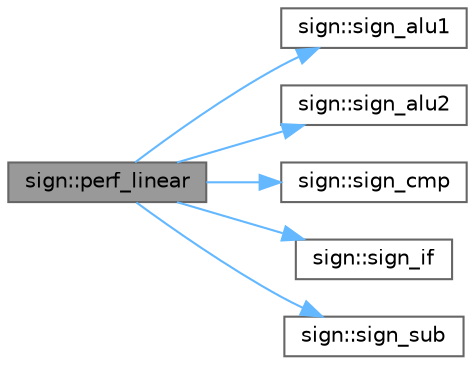 digraph "sign::perf_linear"
{
 // LATEX_PDF_SIZE
  bgcolor="transparent";
  edge [fontname=Helvetica,fontsize=10,labelfontname=Helvetica,labelfontsize=10];
  node [fontname=Helvetica,fontsize=10,shape=box,height=0.2,width=0.4];
  rankdir="LR";
  Node1 [id="Node000001",label="sign::perf_linear",height=0.2,width=0.4,color="gray40", fillcolor="grey60", style="filled", fontcolor="black",tooltip=" "];
  Node1 -> Node2 [id="edge11_Node000001_Node000002",color="steelblue1",style="solid",tooltip=" "];
  Node2 [id="Node000002",label="sign::sign_alu1",height=0.2,width=0.4,color="grey40", fillcolor="white", style="filled",URL="$namespacesign.html#ad274e1a08012b2a6f1934c15b1e66039",tooltip=" "];
  Node1 -> Node3 [id="edge12_Node000001_Node000003",color="steelblue1",style="solid",tooltip=" "];
  Node3 [id="Node000003",label="sign::sign_alu2",height=0.2,width=0.4,color="grey40", fillcolor="white", style="filled",URL="$namespacesign.html#a97b3f79bd2b5af7c6961f3a7841ca19a",tooltip=" "];
  Node1 -> Node4 [id="edge13_Node000001_Node000004",color="steelblue1",style="solid",tooltip=" "];
  Node4 [id="Node000004",label="sign::sign_cmp",height=0.2,width=0.4,color="grey40", fillcolor="white", style="filled",URL="$namespacesign.html#a822acd22a92c2aac21cfe55e2ea76bf7",tooltip=" "];
  Node1 -> Node5 [id="edge14_Node000001_Node000005",color="steelblue1",style="solid",tooltip=" "];
  Node5 [id="Node000005",label="sign::sign_if",height=0.2,width=0.4,color="grey40", fillcolor="white", style="filled",URL="$namespacesign.html#a8985e2c7df68403eac6692adcd3f8e81",tooltip=" "];
  Node1 -> Node6 [id="edge15_Node000001_Node000006",color="steelblue1",style="solid",tooltip=" "];
  Node6 [id="Node000006",label="sign::sign_sub",height=0.2,width=0.4,color="grey40", fillcolor="white", style="filled",URL="$namespacesign.html#abd70dd83d976cecb7a5cdd6285481f13",tooltip=" "];
}
